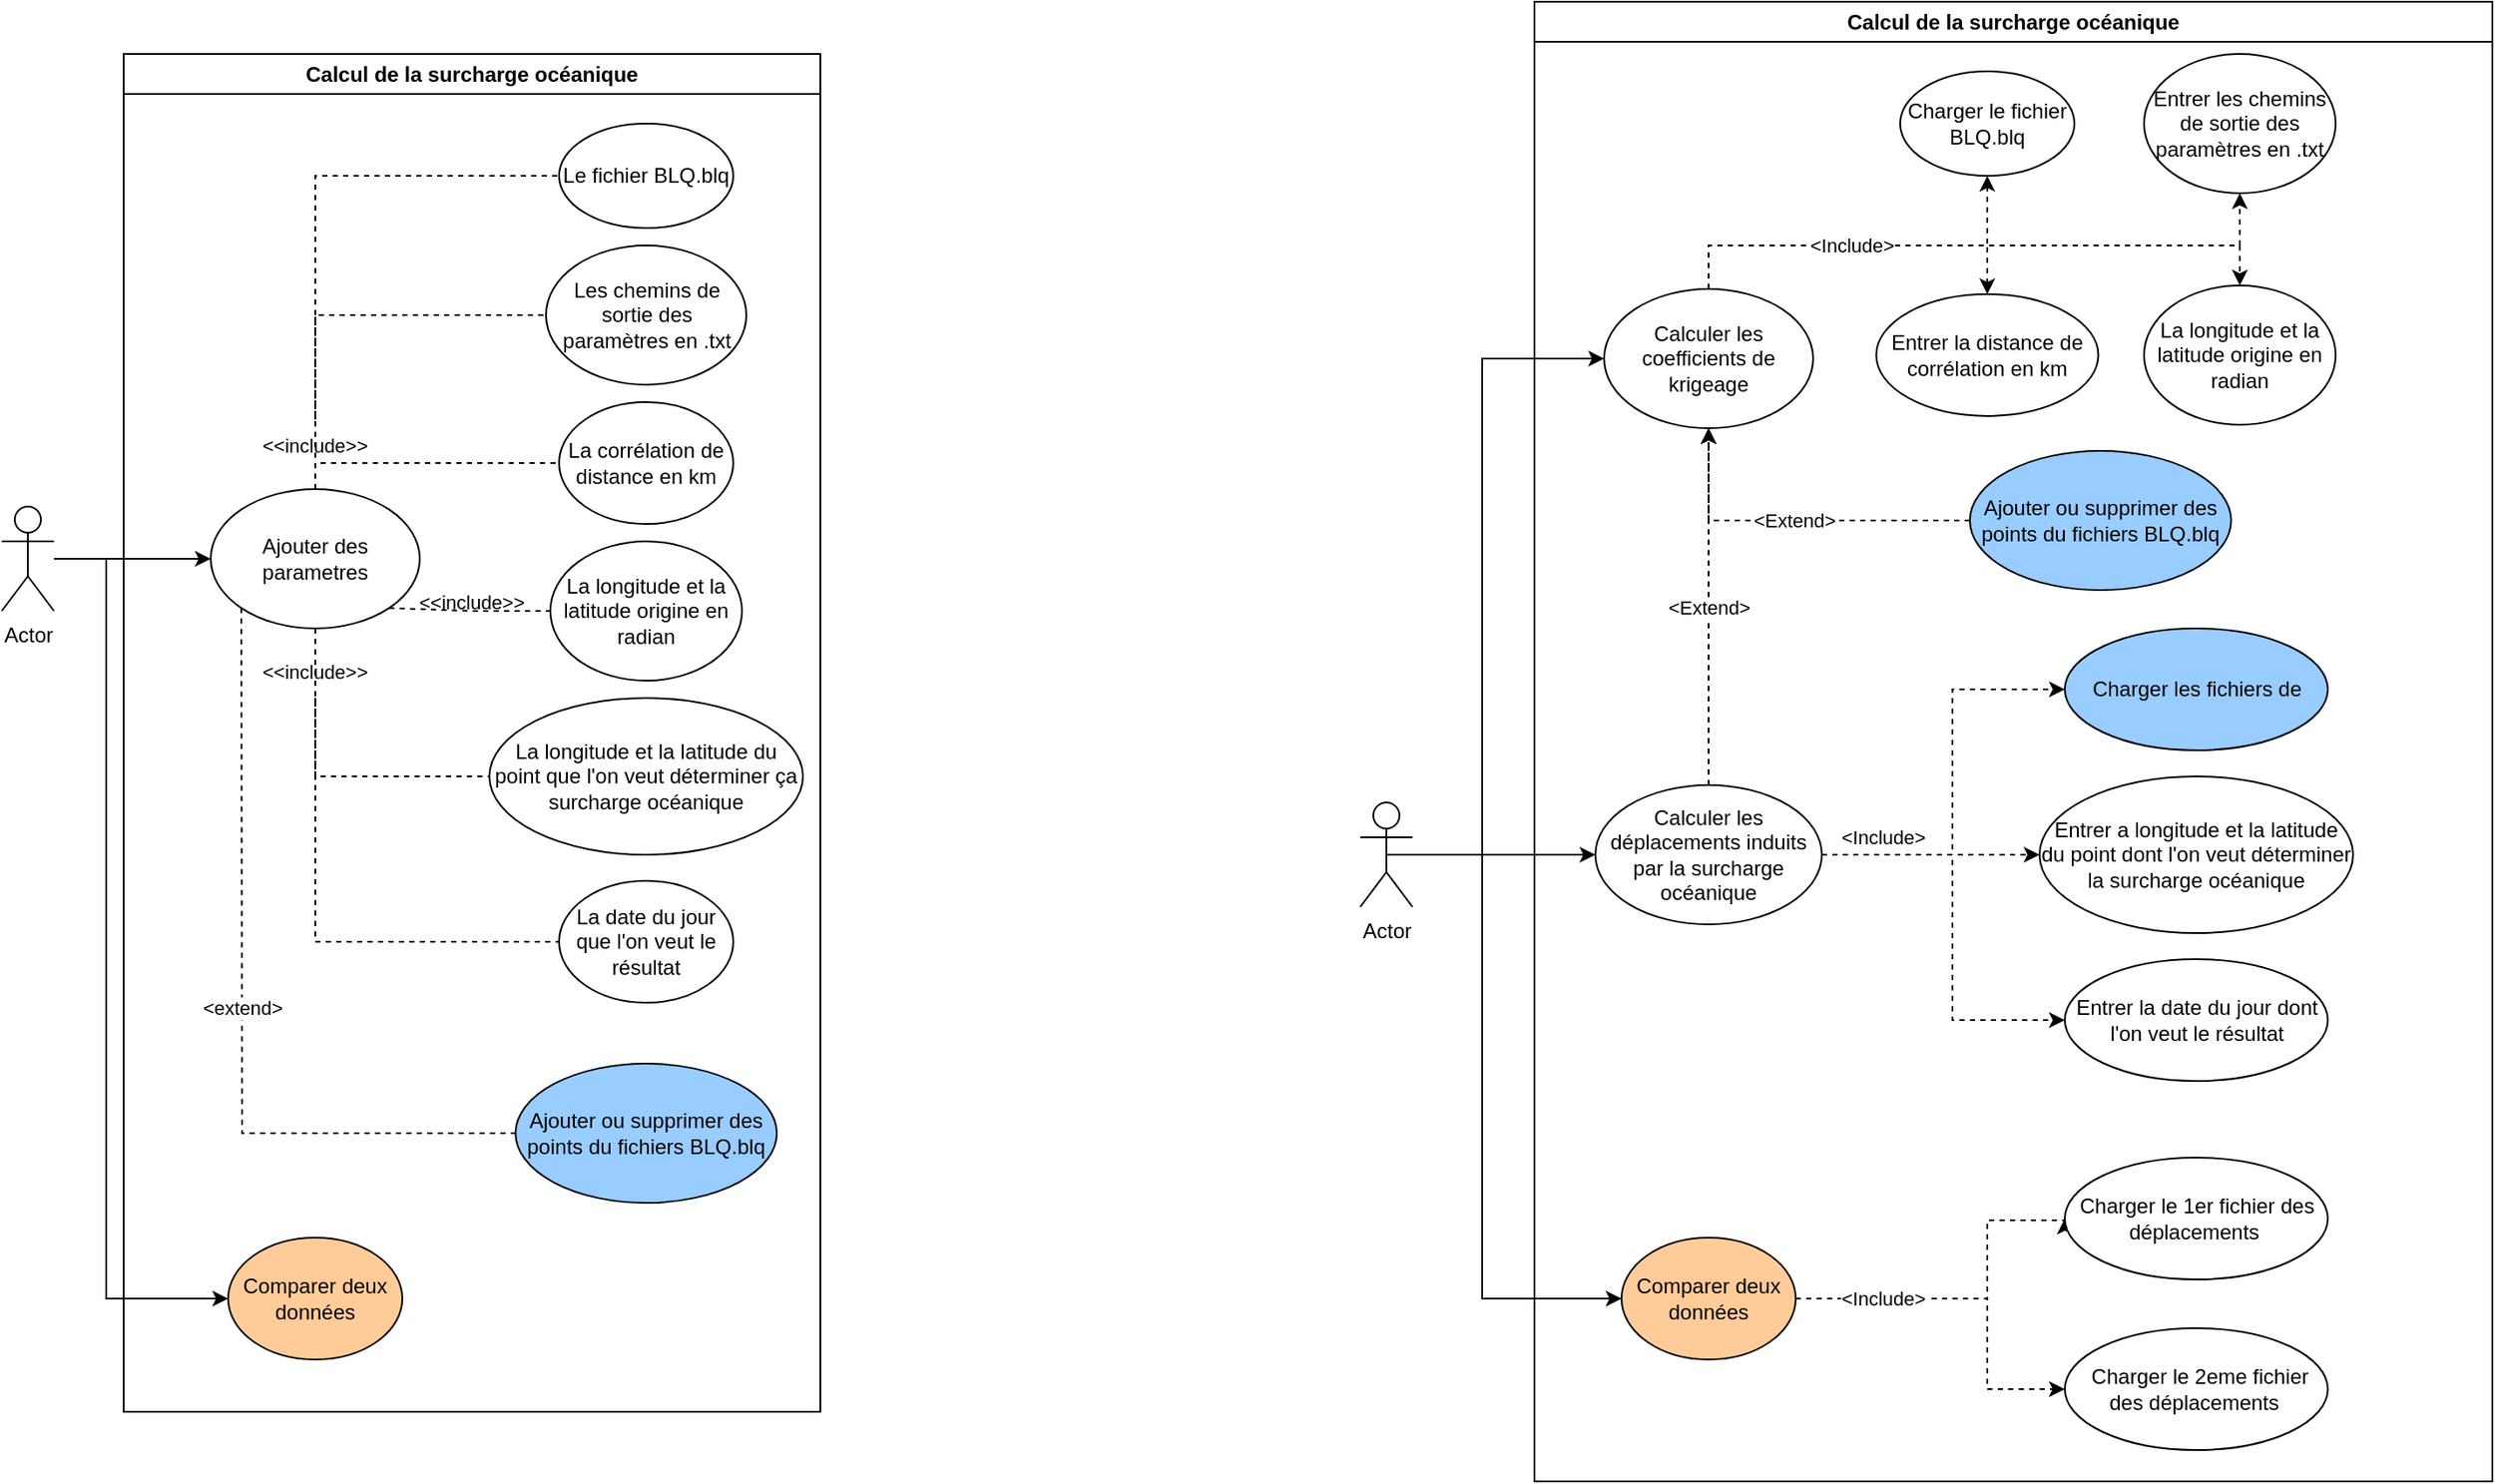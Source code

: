 <mxfile version="20.6.0" type="github">
  <diagram id="sYHyCNx4WKxojQXzPekd" name="Page-1">
    <mxGraphModel dx="1422" dy="762" grid="1" gridSize="10" guides="1" tooltips="1" connect="1" arrows="1" fold="1" page="1" pageScale="1" pageWidth="827" pageHeight="1169" math="0" shadow="0">
      <root>
        <mxCell id="0" />
        <mxCell id="1" parent="0" />
        <mxCell id="pj0DbOwcFsnZvKkg855B-3" value="Calcul de la surcharge océanique" style="swimlane;whiteSpace=wrap;html=1;fillColor=#FFFFFF;" parent="1" vertex="1">
          <mxGeometry x="130" y="40" width="400" height="780" as="geometry" />
        </mxCell>
        <mxCell id="pj0DbOwcFsnZvKkg855B-7" value="Le fichier BLQ.blq" style="ellipse;whiteSpace=wrap;html=1;" parent="pj0DbOwcFsnZvKkg855B-3" vertex="1">
          <mxGeometry x="250" y="40" width="100" height="60" as="geometry" />
        </mxCell>
        <mxCell id="pj0DbOwcFsnZvKkg855B-8" value="La corrélation de distance en km" style="ellipse;whiteSpace=wrap;html=1;" parent="pj0DbOwcFsnZvKkg855B-3" vertex="1">
          <mxGeometry x="250" y="200" width="100" height="70" as="geometry" />
        </mxCell>
        <mxCell id="pj0DbOwcFsnZvKkg855B-9" value="La longitude et la latitude origine en radian" style="ellipse;whiteSpace=wrap;html=1;" parent="pj0DbOwcFsnZvKkg855B-3" vertex="1">
          <mxGeometry x="245" y="280" width="110" height="80" as="geometry" />
        </mxCell>
        <mxCell id="pj0DbOwcFsnZvKkg855B-12" value="La date du jour que l&#39;on veut le résultat" style="ellipse;whiteSpace=wrap;html=1;" parent="pj0DbOwcFsnZvKkg855B-3" vertex="1">
          <mxGeometry x="250" y="475" width="100" height="70" as="geometry" />
        </mxCell>
        <mxCell id="pj0DbOwcFsnZvKkg855B-13" value="Comparer deux données" style="ellipse;whiteSpace=wrap;html=1;fillColor=#FFCC99;" parent="pj0DbOwcFsnZvKkg855B-3" vertex="1">
          <mxGeometry x="60" y="680" width="100" height="70" as="geometry" />
        </mxCell>
        <mxCell id="pj0DbOwcFsnZvKkg855B-10" value="Les chemins de sortie des paramètres en .txt" style="ellipse;whiteSpace=wrap;html=1;" parent="pj0DbOwcFsnZvKkg855B-3" vertex="1">
          <mxGeometry x="242.5" y="110" width="115" height="80" as="geometry" />
        </mxCell>
        <mxCell id="pj0DbOwcFsnZvKkg855B-11" value="La longitude et la latitude du point que l&#39;on veut déterminer ça surcharge océanique" style="ellipse;whiteSpace=wrap;html=1;" parent="pj0DbOwcFsnZvKkg855B-3" vertex="1">
          <mxGeometry x="210" y="370" width="180" height="90" as="geometry" />
        </mxCell>
        <mxCell id="pj0DbOwcFsnZvKkg855B-20" value="Ajouter des parametres" style="ellipse;whiteSpace=wrap;html=1;fillColor=#FFFFFF;" parent="pj0DbOwcFsnZvKkg855B-3" vertex="1">
          <mxGeometry x="50" y="250" width="120" height="80" as="geometry" />
        </mxCell>
        <mxCell id="pj0DbOwcFsnZvKkg855B-24" value="" style="endArrow=none;dashed=1;html=1;rounded=0;labelBackgroundColor=default;strokeColor=default;fontFamily=Helvetica;fontSize=11;fontColor=default;shape=connector;exitX=0.5;exitY=0;exitDx=0;exitDy=0;entryX=0;entryY=0.5;entryDx=0;entryDy=0;" parent="pj0DbOwcFsnZvKkg855B-3" source="pj0DbOwcFsnZvKkg855B-20" target="pj0DbOwcFsnZvKkg855B-10" edge="1">
          <mxGeometry width="50" height="50" relative="1" as="geometry">
            <mxPoint x="120" y="420" as="sourcePoint" />
            <mxPoint x="240" y="150" as="targetPoint" />
            <Array as="points">
              <mxPoint x="110" y="150" />
            </Array>
          </mxGeometry>
        </mxCell>
        <mxCell id="pj0DbOwcFsnZvKkg855B-30" value="" style="endArrow=none;dashed=1;html=1;rounded=0;labelBackgroundColor=default;strokeColor=default;fontFamily=Helvetica;fontSize=11;fontColor=default;shape=connector;entryX=0;entryY=0.5;entryDx=0;entryDy=0;exitX=0.5;exitY=0;exitDx=0;exitDy=0;startArrow=none;" parent="pj0DbOwcFsnZvKkg855B-3" source="pj0DbOwcFsnZvKkg855B-29" target="pj0DbOwcFsnZvKkg855B-7" edge="1">
          <mxGeometry width="50" height="50" relative="1" as="geometry">
            <mxPoint x="170" y="290" as="sourcePoint" />
            <mxPoint x="290" y="200" as="targetPoint" />
            <Array as="points">
              <mxPoint x="110" y="70" />
            </Array>
          </mxGeometry>
        </mxCell>
        <mxCell id="pj0DbOwcFsnZvKkg855B-25" value="" style="endArrow=none;dashed=1;html=1;rounded=0;labelBackgroundColor=default;strokeColor=default;fontFamily=Helvetica;fontSize=11;fontColor=default;shape=connector;entryX=0;entryY=0.5;entryDx=0;entryDy=0;exitX=0.5;exitY=0;exitDx=0;exitDy=0;" parent="pj0DbOwcFsnZvKkg855B-3" source="pj0DbOwcFsnZvKkg855B-20" target="pj0DbOwcFsnZvKkg855B-8" edge="1">
          <mxGeometry width="50" height="50" relative="1" as="geometry">
            <mxPoint x="170" y="290" as="sourcePoint" />
            <mxPoint x="250" y="160" as="targetPoint" />
            <Array as="points">
              <mxPoint x="110" y="235" />
            </Array>
          </mxGeometry>
        </mxCell>
        <mxCell id="pj0DbOwcFsnZvKkg855B-29" value="&amp;lt;&amp;lt;include&amp;gt;&amp;gt;" style="text;html=1;strokeColor=none;fillColor=none;align=center;verticalAlign=middle;whiteSpace=wrap;rounded=0;fontFamily=Helvetica;fontSize=11;fontColor=default;" parent="pj0DbOwcFsnZvKkg855B-3" vertex="1">
          <mxGeometry x="80" y="210" width="60" height="30" as="geometry" />
        </mxCell>
        <mxCell id="pj0DbOwcFsnZvKkg855B-28" value="" style="endArrow=none;dashed=1;html=1;rounded=0;labelBackgroundColor=default;strokeColor=default;fontFamily=Helvetica;fontSize=11;fontColor=default;shape=connector;entryX=0;entryY=0.5;entryDx=0;entryDy=0;exitX=0.5;exitY=1;exitDx=0;exitDy=0;" parent="pj0DbOwcFsnZvKkg855B-3" source="pj0DbOwcFsnZvKkg855B-20" target="pj0DbOwcFsnZvKkg855B-12" edge="1">
          <mxGeometry width="50" height="50" relative="1" as="geometry">
            <mxPoint x="170" y="290" as="sourcePoint" />
            <mxPoint x="280" y="190" as="targetPoint" />
            <Array as="points">
              <mxPoint x="110" y="510" />
            </Array>
          </mxGeometry>
        </mxCell>
        <mxCell id="pj0DbOwcFsnZvKkg855B-27" value="" style="endArrow=none;dashed=1;html=1;rounded=0;labelBackgroundColor=default;strokeColor=default;fontFamily=Helvetica;fontSize=11;fontColor=default;shape=connector;entryX=0;entryY=0.5;entryDx=0;entryDy=0;exitX=0.5;exitY=1;exitDx=0;exitDy=0;startArrow=none;" parent="pj0DbOwcFsnZvKkg855B-3" source="pj0DbOwcFsnZvKkg855B-32" target="pj0DbOwcFsnZvKkg855B-11" edge="1">
          <mxGeometry width="50" height="50" relative="1" as="geometry">
            <mxPoint x="170" y="290" as="sourcePoint" />
            <mxPoint x="270" y="180" as="targetPoint" />
            <Array as="points">
              <mxPoint x="110" y="415" />
            </Array>
          </mxGeometry>
        </mxCell>
        <mxCell id="pj0DbOwcFsnZvKkg855B-26" value="" style="endArrow=none;dashed=1;html=1;rounded=0;labelBackgroundColor=default;strokeColor=default;fontFamily=Helvetica;fontSize=11;fontColor=default;shape=connector;entryX=0;entryY=0.5;entryDx=0;entryDy=0;exitX=1;exitY=1;exitDx=0;exitDy=0;" parent="pj0DbOwcFsnZvKkg855B-3" source="pj0DbOwcFsnZvKkg855B-20" target="pj0DbOwcFsnZvKkg855B-9" edge="1">
          <mxGeometry width="50" height="50" relative="1" as="geometry">
            <mxPoint x="170" y="290" as="sourcePoint" />
            <mxPoint x="260" y="170" as="targetPoint" />
            <Array as="points">
              <mxPoint x="200" y="320" />
            </Array>
          </mxGeometry>
        </mxCell>
        <mxCell id="pj0DbOwcFsnZvKkg855B-32" value="&amp;lt;&amp;lt;include&amp;gt;&amp;gt;" style="text;html=1;strokeColor=none;fillColor=none;align=center;verticalAlign=middle;whiteSpace=wrap;rounded=0;fontFamily=Helvetica;fontSize=11;fontColor=default;" parent="pj0DbOwcFsnZvKkg855B-3" vertex="1">
          <mxGeometry x="80" y="340" width="60" height="30" as="geometry" />
        </mxCell>
        <mxCell id="pj0DbOwcFsnZvKkg855B-34" value="&amp;lt;&amp;lt;include&amp;gt;&amp;gt;" style="text;html=1;strokeColor=none;fillColor=none;align=center;verticalAlign=middle;whiteSpace=wrap;rounded=0;fontFamily=Helvetica;fontSize=11;fontColor=default;" parent="pj0DbOwcFsnZvKkg855B-3" vertex="1">
          <mxGeometry x="170" y="300" width="60" height="30" as="geometry" />
        </mxCell>
        <mxCell id="klOkSnwJqf_E_e4HyKWz-1" value="Ajouter ou supprimer des points du fichiers BLQ.blq" style="ellipse;whiteSpace=wrap;html=1;fillColor=#99CCFF;" parent="pj0DbOwcFsnZvKkg855B-3" vertex="1">
          <mxGeometry x="225" y="580" width="150" height="80" as="geometry" />
        </mxCell>
        <mxCell id="klOkSnwJqf_E_e4HyKWz-4" value="&amp;lt;extend&amp;gt;" style="endArrow=none;dashed=1;html=1;strokeWidth=1;rounded=0;entryX=0;entryY=0.5;entryDx=0;entryDy=0;exitX=0;exitY=1;exitDx=0;exitDy=0;" parent="pj0DbOwcFsnZvKkg855B-3" source="pj0DbOwcFsnZvKkg855B-20" target="klOkSnwJqf_E_e4HyKWz-1" edge="1">
          <mxGeometry width="50" height="50" relative="1" as="geometry">
            <mxPoint x="260" y="430" as="sourcePoint" />
            <mxPoint x="310" y="380" as="targetPoint" />
            <Array as="points">
              <mxPoint x="68" y="620" />
            </Array>
          </mxGeometry>
        </mxCell>
        <mxCell id="pj0DbOwcFsnZvKkg855B-21" style="edgeStyle=orthogonalEdgeStyle;rounded=0;orthogonalLoop=1;jettySize=auto;html=1;entryX=0;entryY=0.5;entryDx=0;entryDy=0;" parent="1" source="pj0DbOwcFsnZvKkg855B-4" target="pj0DbOwcFsnZvKkg855B-20" edge="1">
          <mxGeometry relative="1" as="geometry" />
        </mxCell>
        <mxCell id="pj0DbOwcFsnZvKkg855B-22" style="edgeStyle=orthogonalEdgeStyle;rounded=0;orthogonalLoop=1;jettySize=auto;html=1;entryX=0;entryY=0.5;entryDx=0;entryDy=0;" parent="1" source="pj0DbOwcFsnZvKkg855B-4" target="pj0DbOwcFsnZvKkg855B-13" edge="1">
          <mxGeometry relative="1" as="geometry">
            <Array as="points">
              <mxPoint x="120" y="330" />
              <mxPoint x="120" y="755" />
            </Array>
          </mxGeometry>
        </mxCell>
        <mxCell id="pj0DbOwcFsnZvKkg855B-4" value="Actor" style="shape=umlActor;verticalLabelPosition=bottom;verticalAlign=top;html=1;outlineConnect=0;" parent="1" vertex="1">
          <mxGeometry x="60" y="300" width="30" height="60" as="geometry" />
        </mxCell>
        <mxCell id="1NE5uKOzJmtaYLGtLC1y-1" value="Calcul de la surcharge océanique" style="swimlane;whiteSpace=wrap;html=1;fillColor=#FFFFFF;" vertex="1" parent="1">
          <mxGeometry x="940" y="10" width="550" height="850" as="geometry" />
        </mxCell>
        <mxCell id="1NE5uKOzJmtaYLGtLC1y-2" value="Charger le fichier BLQ.blq" style="ellipse;whiteSpace=wrap;html=1;" vertex="1" parent="1NE5uKOzJmtaYLGtLC1y-1">
          <mxGeometry x="210" y="40" width="100" height="60" as="geometry" />
        </mxCell>
        <mxCell id="1NE5uKOzJmtaYLGtLC1y-3" value="Entrer la distance de corrélation en km" style="ellipse;whiteSpace=wrap;html=1;" vertex="1" parent="1NE5uKOzJmtaYLGtLC1y-1">
          <mxGeometry x="196.25" y="168" width="127.5" height="70" as="geometry" />
        </mxCell>
        <mxCell id="1NE5uKOzJmtaYLGtLC1y-4" value="La longitude et la latitude origine en radian" style="ellipse;whiteSpace=wrap;html=1;" vertex="1" parent="1NE5uKOzJmtaYLGtLC1y-1">
          <mxGeometry x="350" y="163" width="110" height="80" as="geometry" />
        </mxCell>
        <mxCell id="1NE5uKOzJmtaYLGtLC1y-5" value="Entrer la date du jour dont l&#39;on veut le résultat" style="ellipse;whiteSpace=wrap;html=1;" vertex="1" parent="1NE5uKOzJmtaYLGtLC1y-1">
          <mxGeometry x="304.5" y="550" width="151" height="70" as="geometry" />
        </mxCell>
        <mxCell id="1NE5uKOzJmtaYLGtLC1y-51" style="edgeStyle=orthogonalEdgeStyle;rounded=0;orthogonalLoop=1;jettySize=auto;html=1;exitX=1;exitY=0.5;exitDx=0;exitDy=0;entryX=0;entryY=0.5;entryDx=0;entryDy=0;dashed=1;" edge="1" parent="1NE5uKOzJmtaYLGtLC1y-1" source="1NE5uKOzJmtaYLGtLC1y-6" target="1NE5uKOzJmtaYLGtLC1y-48">
          <mxGeometry relative="1" as="geometry">
            <Array as="points">
              <mxPoint x="260" y="745" />
              <mxPoint x="260" y="797" />
            </Array>
          </mxGeometry>
        </mxCell>
        <mxCell id="1NE5uKOzJmtaYLGtLC1y-52" value="&amp;lt;Include&amp;gt;" style="edgeStyle=orthogonalEdgeStyle;rounded=0;orthogonalLoop=1;jettySize=auto;html=1;exitX=1;exitY=0.5;exitDx=0;exitDy=0;entryX=0;entryY=0.5;entryDx=0;entryDy=0;dashed=1;" edge="1" parent="1NE5uKOzJmtaYLGtLC1y-1" source="1NE5uKOzJmtaYLGtLC1y-6" target="1NE5uKOzJmtaYLGtLC1y-47">
          <mxGeometry x="-0.499" relative="1" as="geometry">
            <Array as="points">
              <mxPoint x="260" y="745" />
              <mxPoint x="260" y="700" />
              <mxPoint x="305" y="700" />
            </Array>
            <mxPoint as="offset" />
          </mxGeometry>
        </mxCell>
        <mxCell id="1NE5uKOzJmtaYLGtLC1y-6" value="Comparer deux données" style="ellipse;whiteSpace=wrap;html=1;fillColor=#FFCC99;" vertex="1" parent="1NE5uKOzJmtaYLGtLC1y-1">
          <mxGeometry x="50" y="710" width="100" height="70" as="geometry" />
        </mxCell>
        <mxCell id="1NE5uKOzJmtaYLGtLC1y-7" value="Entrer les chemins de sortie des paramètres en .txt" style="ellipse;whiteSpace=wrap;html=1;" vertex="1" parent="1NE5uKOzJmtaYLGtLC1y-1">
          <mxGeometry x="350" y="30" width="110" height="80" as="geometry" />
        </mxCell>
        <mxCell id="1NE5uKOzJmtaYLGtLC1y-8" value="Entrer a longitude et la latitude du point dont l&#39;on veut déterminer la surcharge océanique" style="ellipse;whiteSpace=wrap;html=1;" vertex="1" parent="1NE5uKOzJmtaYLGtLC1y-1">
          <mxGeometry x="290" y="445" width="180" height="90" as="geometry" />
        </mxCell>
        <mxCell id="1NE5uKOzJmtaYLGtLC1y-32" style="edgeStyle=orthogonalEdgeStyle;rounded=0;orthogonalLoop=1;jettySize=auto;html=1;exitX=0.5;exitY=0;exitDx=0;exitDy=0;dashed=1;" edge="1" parent="1NE5uKOzJmtaYLGtLC1y-1" source="1NE5uKOzJmtaYLGtLC1y-9" target="1NE5uKOzJmtaYLGtLC1y-7">
          <mxGeometry relative="1" as="geometry">
            <Array as="points">
              <mxPoint x="100" y="140" />
              <mxPoint x="405" y="140" />
            </Array>
          </mxGeometry>
        </mxCell>
        <mxCell id="1NE5uKOzJmtaYLGtLC1y-33" style="edgeStyle=orthogonalEdgeStyle;rounded=0;orthogonalLoop=1;jettySize=auto;html=1;exitX=0.5;exitY=0;exitDx=0;exitDy=0;entryX=0.5;entryY=0;entryDx=0;entryDy=0;dashed=1;" edge="1" parent="1NE5uKOzJmtaYLGtLC1y-1" source="1NE5uKOzJmtaYLGtLC1y-9" target="1NE5uKOzJmtaYLGtLC1y-4">
          <mxGeometry relative="1" as="geometry">
            <Array as="points">
              <mxPoint x="100" y="140" />
              <mxPoint x="405" y="140" />
            </Array>
          </mxGeometry>
        </mxCell>
        <mxCell id="1NE5uKOzJmtaYLGtLC1y-34" style="edgeStyle=orthogonalEdgeStyle;rounded=0;orthogonalLoop=1;jettySize=auto;html=1;exitX=0.5;exitY=0;exitDx=0;exitDy=0;entryX=0.5;entryY=1;entryDx=0;entryDy=0;dashed=1;" edge="1" parent="1NE5uKOzJmtaYLGtLC1y-1" source="1NE5uKOzJmtaYLGtLC1y-9" target="1NE5uKOzJmtaYLGtLC1y-2">
          <mxGeometry relative="1" as="geometry">
            <Array as="points">
              <mxPoint x="100" y="140" />
              <mxPoint x="260" y="140" />
            </Array>
          </mxGeometry>
        </mxCell>
        <mxCell id="1NE5uKOzJmtaYLGtLC1y-35" value="&amp;lt;Include&amp;gt;" style="edgeStyle=orthogonalEdgeStyle;rounded=0;orthogonalLoop=1;jettySize=auto;html=1;exitX=0.5;exitY=0;exitDx=0;exitDy=0;entryX=0.5;entryY=0;entryDx=0;entryDy=0;dashed=1;" edge="1" parent="1NE5uKOzJmtaYLGtLC1y-1" source="1NE5uKOzJmtaYLGtLC1y-9" target="1NE5uKOzJmtaYLGtLC1y-3">
          <mxGeometry relative="1" as="geometry">
            <Array as="points">
              <mxPoint x="100" y="140" />
              <mxPoint x="260" y="140" />
            </Array>
          </mxGeometry>
        </mxCell>
        <mxCell id="1NE5uKOzJmtaYLGtLC1y-9" value="Calculer les coefficients de krigeage" style="ellipse;whiteSpace=wrap;html=1;fillColor=#FFFFFF;" vertex="1" parent="1NE5uKOzJmtaYLGtLC1y-1">
          <mxGeometry x="40" y="165" width="120" height="80" as="geometry" />
        </mxCell>
        <mxCell id="1NE5uKOzJmtaYLGtLC1y-36" value="&amp;lt;Extend&amp;gt;" style="edgeStyle=orthogonalEdgeStyle;rounded=0;orthogonalLoop=1;jettySize=auto;html=1;exitX=0;exitY=0.5;exitDx=0;exitDy=0;entryX=0.5;entryY=1;entryDx=0;entryDy=0;dashed=1;" edge="1" parent="1NE5uKOzJmtaYLGtLC1y-1" source="1NE5uKOzJmtaYLGtLC1y-19" target="1NE5uKOzJmtaYLGtLC1y-9">
          <mxGeometry relative="1" as="geometry" />
        </mxCell>
        <mxCell id="1NE5uKOzJmtaYLGtLC1y-19" value="Ajouter ou supprimer des points du fichiers BLQ.blq" style="ellipse;whiteSpace=wrap;html=1;fillColor=#99CCFF;" vertex="1" parent="1NE5uKOzJmtaYLGtLC1y-1">
          <mxGeometry x="250" y="258" width="150" height="80" as="geometry" />
        </mxCell>
        <mxCell id="1NE5uKOzJmtaYLGtLC1y-40" value="&amp;lt;Extend&amp;gt;" style="edgeStyle=orthogonalEdgeStyle;rounded=0;orthogonalLoop=1;jettySize=auto;html=1;exitX=0.5;exitY=0;exitDx=0;exitDy=0;entryX=0.5;entryY=1;entryDx=0;entryDy=0;dashed=1;" edge="1" parent="1NE5uKOzJmtaYLGtLC1y-1" source="1NE5uKOzJmtaYLGtLC1y-28" target="1NE5uKOzJmtaYLGtLC1y-9">
          <mxGeometry relative="1" as="geometry" />
        </mxCell>
        <mxCell id="1NE5uKOzJmtaYLGtLC1y-43" value="&amp;lt;Include&amp;gt;" style="edgeStyle=orthogonalEdgeStyle;rounded=0;orthogonalLoop=1;jettySize=auto;html=1;exitX=1;exitY=0.5;exitDx=0;exitDy=0;entryX=0;entryY=0.5;entryDx=0;entryDy=0;dashed=1;" edge="1" parent="1NE5uKOzJmtaYLGtLC1y-1" source="1NE5uKOzJmtaYLGtLC1y-28" target="1NE5uKOzJmtaYLGtLC1y-39">
          <mxGeometry x="-0.702" y="10" relative="1" as="geometry">
            <Array as="points">
              <mxPoint x="240" y="490" />
              <mxPoint x="240" y="395" />
            </Array>
            <mxPoint as="offset" />
          </mxGeometry>
        </mxCell>
        <mxCell id="1NE5uKOzJmtaYLGtLC1y-44" style="edgeStyle=orthogonalEdgeStyle;rounded=0;orthogonalLoop=1;jettySize=auto;html=1;exitX=1;exitY=0.5;exitDx=0;exitDy=0;entryX=0;entryY=0.5;entryDx=0;entryDy=0;dashed=1;" edge="1" parent="1NE5uKOzJmtaYLGtLC1y-1" source="1NE5uKOzJmtaYLGtLC1y-28" target="1NE5uKOzJmtaYLGtLC1y-5">
          <mxGeometry relative="1" as="geometry">
            <Array as="points">
              <mxPoint x="240" y="490" />
              <mxPoint x="240" y="585" />
            </Array>
          </mxGeometry>
        </mxCell>
        <mxCell id="1NE5uKOzJmtaYLGtLC1y-45" style="edgeStyle=orthogonalEdgeStyle;rounded=0;orthogonalLoop=1;jettySize=auto;html=1;exitX=1;exitY=0.5;exitDx=0;exitDy=0;entryX=0;entryY=0.5;entryDx=0;entryDy=0;dashed=1;" edge="1" parent="1NE5uKOzJmtaYLGtLC1y-1" source="1NE5uKOzJmtaYLGtLC1y-28" target="1NE5uKOzJmtaYLGtLC1y-8">
          <mxGeometry relative="1" as="geometry" />
        </mxCell>
        <mxCell id="1NE5uKOzJmtaYLGtLC1y-28" value="Calculer les déplacements induits par la surcharge océanique" style="ellipse;whiteSpace=wrap;html=1;fillColor=#FFFFFF;" vertex="1" parent="1NE5uKOzJmtaYLGtLC1y-1">
          <mxGeometry x="35" y="450" width="130" height="80" as="geometry" />
        </mxCell>
        <mxCell id="1NE5uKOzJmtaYLGtLC1y-39" value="Charger les fichiers de" style="ellipse;whiteSpace=wrap;html=1;fillColor=#99CCFF;strokeColor=#000000;" vertex="1" parent="1NE5uKOzJmtaYLGtLC1y-1">
          <mxGeometry x="304.5" y="360" width="151" height="70" as="geometry" />
        </mxCell>
        <mxCell id="1NE5uKOzJmtaYLGtLC1y-47" value="Charger le 1er fichier des déplacements&amp;nbsp;" style="ellipse;whiteSpace=wrap;html=1;" vertex="1" parent="1NE5uKOzJmtaYLGtLC1y-1">
          <mxGeometry x="304.5" y="664" width="151" height="70" as="geometry" />
        </mxCell>
        <mxCell id="1NE5uKOzJmtaYLGtLC1y-48" value="&amp;nbsp;Charger le 2eme fichier des déplacements&amp;nbsp;" style="ellipse;whiteSpace=wrap;html=1;" vertex="1" parent="1NE5uKOzJmtaYLGtLC1y-1">
          <mxGeometry x="304.5" y="762" width="151" height="70" as="geometry" />
        </mxCell>
        <mxCell id="1NE5uKOzJmtaYLGtLC1y-21" style="edgeStyle=orthogonalEdgeStyle;rounded=0;orthogonalLoop=1;jettySize=auto;html=1;entryX=0;entryY=0.5;entryDx=0;entryDy=0;" edge="1" parent="1" source="1NE5uKOzJmtaYLGtLC1y-23" target="1NE5uKOzJmtaYLGtLC1y-9">
          <mxGeometry relative="1" as="geometry">
            <Array as="points">
              <mxPoint x="910" y="500" />
              <mxPoint x="910" y="215" />
            </Array>
          </mxGeometry>
        </mxCell>
        <mxCell id="1NE5uKOzJmtaYLGtLC1y-30" style="edgeStyle=orthogonalEdgeStyle;rounded=0;orthogonalLoop=1;jettySize=auto;html=1;entryX=0;entryY=0.5;entryDx=0;entryDy=0;" edge="1" parent="1" source="1NE5uKOzJmtaYLGtLC1y-23" target="1NE5uKOzJmtaYLGtLC1y-28">
          <mxGeometry relative="1" as="geometry" />
        </mxCell>
        <mxCell id="1NE5uKOzJmtaYLGtLC1y-49" style="edgeStyle=orthogonalEdgeStyle;rounded=0;orthogonalLoop=1;jettySize=auto;html=1;exitX=0.5;exitY=0.5;exitDx=0;exitDy=0;exitPerimeter=0;entryX=0;entryY=0.5;entryDx=0;entryDy=0;" edge="1" parent="1" source="1NE5uKOzJmtaYLGtLC1y-23" target="1NE5uKOzJmtaYLGtLC1y-6">
          <mxGeometry relative="1" as="geometry">
            <Array as="points">
              <mxPoint x="910" y="500" />
              <mxPoint x="910" y="755" />
            </Array>
          </mxGeometry>
        </mxCell>
        <mxCell id="1NE5uKOzJmtaYLGtLC1y-23" value="Actor" style="shape=umlActor;verticalLabelPosition=bottom;verticalAlign=top;html=1;outlineConnect=0;" vertex="1" parent="1">
          <mxGeometry x="840" y="470" width="30" height="60" as="geometry" />
        </mxCell>
      </root>
    </mxGraphModel>
  </diagram>
</mxfile>
